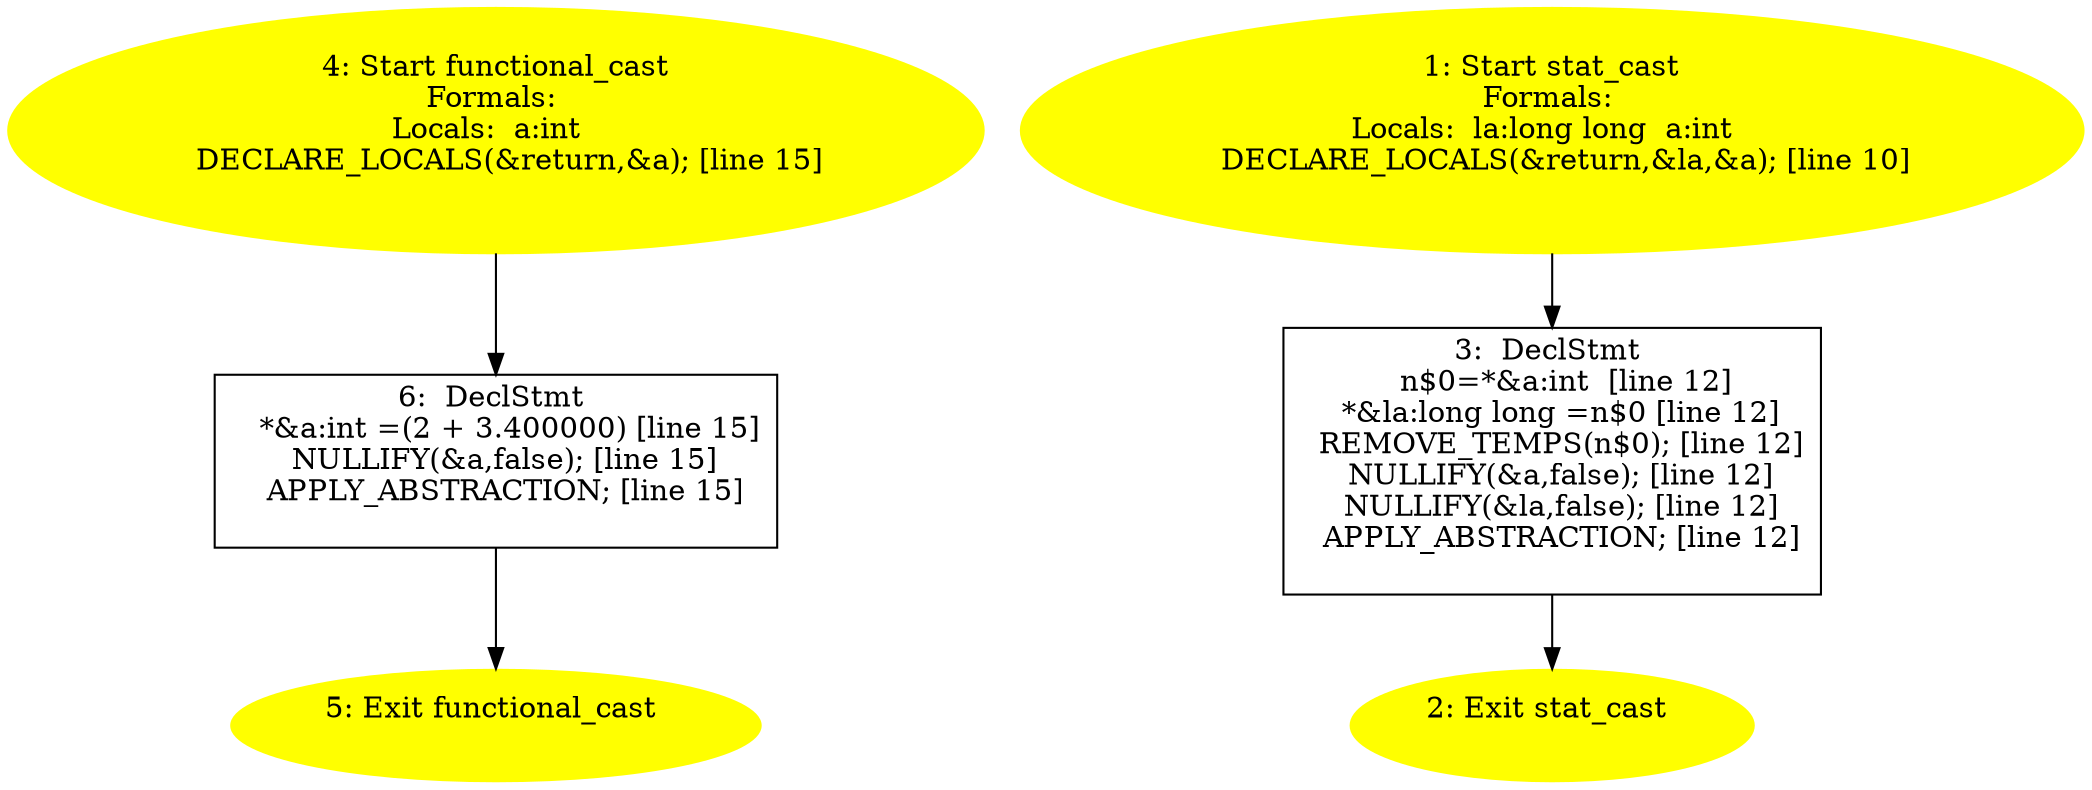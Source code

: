digraph iCFG {
6 [label="6:  DeclStmt \n   *&a:int =(2 + 3.400000) [line 15]\n  NULLIFY(&a,false); [line 15]\n  APPLY_ABSTRACTION; [line 15]\n " shape="box"]
	

	 6 -> 5 ;
5 [label="5: Exit functional_cast \n  " color=yellow style=filled]
	

4 [label="4: Start functional_cast\nFormals: \nLocals:  a:int  \n   DECLARE_LOCALS(&return,&a); [line 15]\n " color=yellow style=filled]
	

	 4 -> 6 ;
3 [label="3:  DeclStmt \n   n$0=*&a:int  [line 12]\n  *&la:long long =n$0 [line 12]\n  REMOVE_TEMPS(n$0); [line 12]\n  NULLIFY(&a,false); [line 12]\n  NULLIFY(&la,false); [line 12]\n  APPLY_ABSTRACTION; [line 12]\n " shape="box"]
	

	 3 -> 2 ;
2 [label="2: Exit stat_cast \n  " color=yellow style=filled]
	

1 [label="1: Start stat_cast\nFormals: \nLocals:  la:long long  a:int  \n   DECLARE_LOCALS(&return,&la,&a); [line 10]\n " color=yellow style=filled]
	

	 1 -> 3 ;
}
